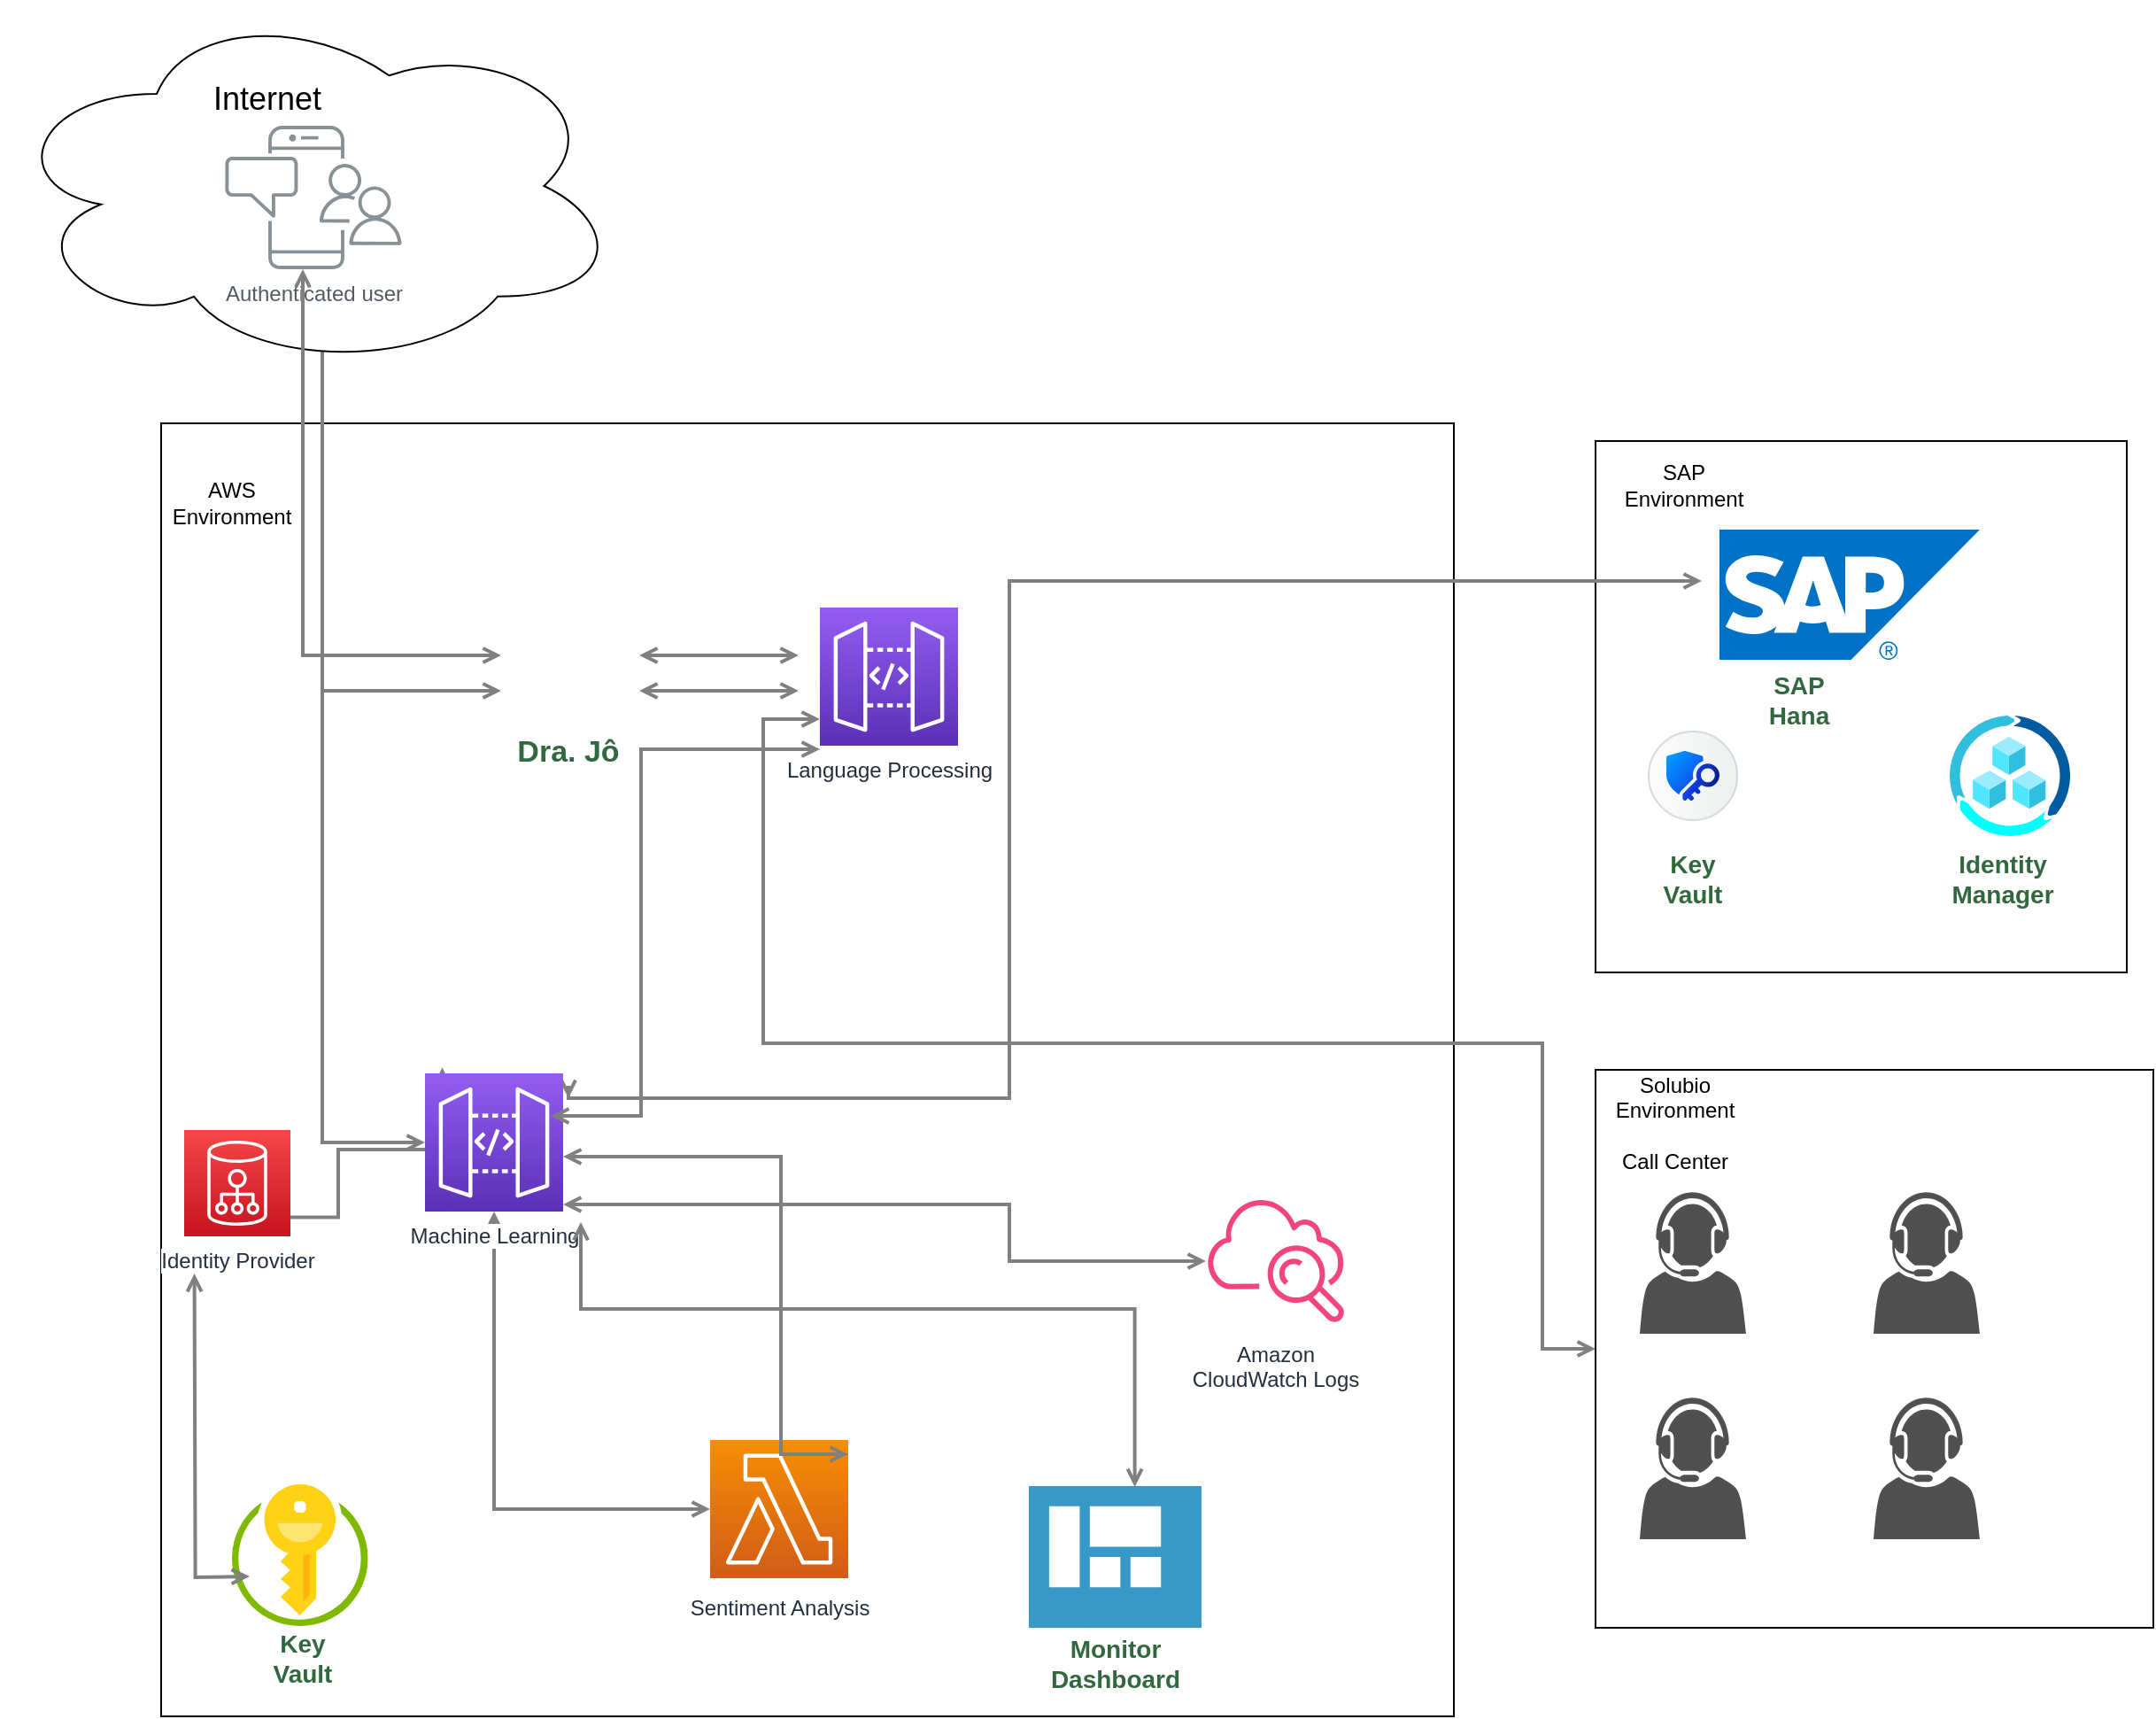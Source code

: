 <mxfile version="24.7.17">
  <diagram name="Page-1" id="j4blABpSN8tZsMcu-d5R">
    <mxGraphModel dx="2441" dy="857" grid="1" gridSize="10" guides="1" tooltips="1" connect="1" arrows="1" fold="1" page="1" pageScale="1" pageWidth="850" pageHeight="1100" math="0" shadow="0">
      <root>
        <mxCell id="0" />
        <mxCell id="1" parent="0" />
        <mxCell id="eUz0X9Jh7BXTnle799m3-12" value="" style="whiteSpace=wrap;html=1;aspect=fixed;" vertex="1" parent="1">
          <mxGeometry x="90" y="673" width="315" height="315" as="geometry" />
        </mxCell>
        <mxCell id="eUz0X9Jh7BXTnle799m3-7" value="" style="whiteSpace=wrap;html=1;aspect=fixed;" vertex="1" parent="1">
          <mxGeometry x="90" y="318" width="300" height="300" as="geometry" />
        </mxCell>
        <mxCell id="eUz0X9Jh7BXTnle799m3-1" value="" style="whiteSpace=wrap;html=1;aspect=fixed;" vertex="1" parent="1">
          <mxGeometry x="-720" y="308" width="730" height="730" as="geometry" />
        </mxCell>
        <mxCell id="xrObmF-BOrGr7ssZuekF-74" style="edgeStyle=orthogonalEdgeStyle;rounded=0;orthogonalLoop=1;jettySize=auto;html=1;startArrow=open;startFill=0;endArrow=open;endFill=0;strokeWidth=2;strokeColor=#808080;" parent="1" edge="1">
          <mxGeometry relative="1" as="geometry">
            <Array as="points">
              <mxPoint x="-620" y="756" />
              <mxPoint x="-620" y="718" />
              <mxPoint x="-561" y="718" />
            </Array>
            <mxPoint x="-670.22" y="756.25" as="sourcePoint" />
            <mxPoint x="-561.22" y="671.709" as="targetPoint" />
          </mxGeometry>
        </mxCell>
        <mxCell id="xrObmF-BOrGr7ssZuekF-76" style="edgeStyle=orthogonalEdgeStyle;rounded=0;orthogonalLoop=1;jettySize=auto;html=1;startArrow=open;startFill=0;endArrow=open;endFill=0;strokeWidth=2;strokeColor=#808080;" parent="1" source="xrObmF-BOrGr7ssZuekF-93" target="xrObmF-BOrGr7ssZuekF-97" edge="1">
          <mxGeometry relative="1" as="geometry">
            <Array as="points">
              <mxPoint x="-629" y="619" />
              <mxPoint x="-629" y="699" />
            </Array>
          </mxGeometry>
        </mxCell>
        <mxCell id="xrObmF-BOrGr7ssZuekF-77" style="edgeStyle=orthogonalEdgeStyle;rounded=0;orthogonalLoop=1;jettySize=auto;html=1;startArrow=open;startFill=0;endArrow=open;endFill=0;strokeWidth=2;strokeColor=#808080;" parent="1" edge="1">
          <mxGeometry relative="1" as="geometry">
            <Array as="points">
              <mxPoint x="-410" y="439" />
              <mxPoint x="-410" y="439" />
            </Array>
            <mxPoint x="-450" y="439" as="sourcePoint" />
            <mxPoint x="-360" y="439" as="targetPoint" />
          </mxGeometry>
        </mxCell>
        <mxCell id="xrObmF-BOrGr7ssZuekF-78" style="edgeStyle=orthogonalEdgeStyle;rounded=0;orthogonalLoop=1;jettySize=auto;html=1;startArrow=open;startFill=0;endArrow=open;endFill=0;strokeWidth=2;strokeColor=#808080;" parent="1" source="xrObmF-BOrGr7ssZuekF-96" target="xrObmF-BOrGr7ssZuekF-97" edge="1">
          <mxGeometry relative="1" as="geometry" />
        </mxCell>
        <mxCell id="xrObmF-BOrGr7ssZuekF-80" style="edgeStyle=orthogonalEdgeStyle;rounded=0;orthogonalLoop=1;jettySize=auto;html=1;startArrow=open;startFill=0;endArrow=open;endFill=0;strokeWidth=2;strokeColor=#808080;" parent="1" edge="1">
          <mxGeometry relative="1" as="geometry">
            <Array as="points">
              <mxPoint x="-490" y="682" />
              <mxPoint x="-490" y="689" />
              <mxPoint x="-241" y="689" />
              <mxPoint x="-241" y="391" />
            </Array>
            <mxPoint x="-490" y="689" as="sourcePoint" />
            <mxPoint x="150" y="397" as="targetPoint" />
          </mxGeometry>
        </mxCell>
        <mxCell id="xrObmF-BOrGr7ssZuekF-86" style="edgeStyle=orthogonalEdgeStyle;rounded=0;orthogonalLoop=1;jettySize=auto;html=1;startArrow=open;startFill=0;endArrow=open;endFill=0;strokeWidth=2;strokeColor=#808080;" parent="1" source="xrObmF-BOrGr7ssZuekF-97" target="xrObmF-BOrGr7ssZuekF-106" edge="1">
          <mxGeometry relative="1" as="geometry">
            <Array as="points">
              <mxPoint x="-241" y="749" />
              <mxPoint x="-241" y="781" />
            </Array>
            <mxPoint x="-470" y="742" as="sourcePoint" />
          </mxGeometry>
        </mxCell>
        <mxCell id="xrObmF-BOrGr7ssZuekF-88" style="edgeStyle=orthogonalEdgeStyle;rounded=0;orthogonalLoop=1;jettySize=auto;html=1;startArrow=open;startFill=0;endArrow=open;endFill=0;strokeWidth=2;strokeColor=#808080;" parent="1" source="xrObmF-BOrGr7ssZuekF-93" edge="1">
          <mxGeometry relative="1" as="geometry">
            <mxPoint x="-670.215" y="599.176" as="sourcePoint" />
            <mxPoint x="-528" y="459" as="targetPoint" />
            <Array as="points">
              <mxPoint x="-629" y="599" />
              <mxPoint x="-629" y="459" />
            </Array>
          </mxGeometry>
        </mxCell>
        <mxCell id="xrObmF-BOrGr7ssZuekF-91" style="edgeStyle=orthogonalEdgeStyle;rounded=0;orthogonalLoop=1;jettySize=auto;html=1;startArrow=open;startFill=0;endArrow=open;endFill=0;strokeWidth=2;strokeColor=#808080;" parent="1" edge="1">
          <mxGeometry relative="1" as="geometry">
            <mxPoint x="-450" y="459" as="sourcePoint" />
            <mxPoint x="-360" y="459" as="targetPoint" />
            <Array as="points">
              <mxPoint x="-410" y="459" />
              <mxPoint x="-410" y="459" />
            </Array>
          </mxGeometry>
        </mxCell>
        <mxCell id="xrObmF-BOrGr7ssZuekF-96" value="Sentiment Analysis" style="outlineConnect=0;fontColor=#232F3E;gradientColor=#F78E04;gradientDirection=north;fillColor=#D05C17;strokeColor=#ffffff;dashed=0;verticalLabelPosition=bottom;verticalAlign=top;align=center;html=1;fontSize=12;fontStyle=0;aspect=fixed;shape=mxgraph.aws4.resourceIcon;resIcon=mxgraph.aws4.lambda;labelBackgroundColor=#ffffff;spacingTop=3;" parent="1" vertex="1">
          <mxGeometry x="-410" y="882" width="78" height="78" as="geometry" />
        </mxCell>
        <mxCell id="xrObmF-BOrGr7ssZuekF-97" value="Machine Learning" style="outlineConnect=0;fontColor=#232F3E;gradientColor=#945DF2;gradientDirection=north;fillColor=#5A30B5;strokeColor=#ffffff;dashed=0;verticalLabelPosition=bottom;verticalAlign=top;align=center;html=1;fontSize=12;fontStyle=0;aspect=fixed;shape=mxgraph.aws4.resourceIcon;resIcon=mxgraph.aws4.api_gateway;labelBackgroundColor=#ffffff;" parent="1" vertex="1">
          <mxGeometry x="-571" y="675" width="78" height="78" as="geometry" />
        </mxCell>
        <mxCell id="xrObmF-BOrGr7ssZuekF-106" value="Amazon&lt;br&gt;CloudWatch Logs&lt;br&gt;" style="outlineConnect=0;fontColor=#232F3E;gradientColor=none;gradientDirection=north;fillColor=#F34482;strokeColor=none;dashed=0;verticalLabelPosition=bottom;verticalAlign=top;align=center;html=1;fontSize=12;fontStyle=0;aspect=fixed;shape=mxgraph.aws4.cloudwatch;labelBackgroundColor=#ffffff;" parent="1" vertex="1">
          <mxGeometry x="-130.0" y="742" width="78" height="78" as="geometry" />
        </mxCell>
        <mxCell id="xrObmF-BOrGr7ssZuekF-156" value="" style="shape=image;html=1;verticalAlign=top;verticalLabelPosition=bottom;labelBackgroundColor=#ffffff;imageAspect=0;aspect=fixed;image=https://cdn1.iconfinder.com/data/icons/logo-s-icon-pack-collection/512/whatsup-128.png" parent="1" vertex="1">
          <mxGeometry x="-520" y="412" width="70" height="70" as="geometry" />
        </mxCell>
        <mxCell id="xrObmF-BOrGr7ssZuekF-158" value="&lt;b&gt;&lt;font style=&quot;font-size: 17px;&quot;&gt;Dra. Jô&lt;/font&gt;&lt;/b&gt;" style="text;align=center;html=1;verticalAlign=middle;whiteSpace=wrap;rounded=0;fontColor=#31683f;" parent="1" vertex="1">
          <mxGeometry x="-520" y="479" width="60" height="30" as="geometry" />
        </mxCell>
        <mxCell id="xrObmF-BOrGr7ssZuekF-159" value="Identity Provider" style="outlineConnect=0;fontColor=#232F3E;gradientColor=#F54749;gradientDirection=north;fillColor=#C7131F;strokeColor=#ffffff;dashed=0;verticalLabelPosition=bottom;verticalAlign=top;align=center;html=1;fontSize=12;fontStyle=0;aspect=fixed;shape=mxgraph.aws4.resourceIcon;resIcon=mxgraph.aws4.cloud_directory;labelBackgroundColor=#ffffff;" parent="1" vertex="1">
          <mxGeometry x="-707" y="707" width="60" height="60" as="geometry" />
        </mxCell>
        <mxCell id="xrObmF-BOrGr7ssZuekF-160" value="Language Processing" style="outlineConnect=0;fontColor=#232F3E;gradientColor=#945DF2;gradientDirection=north;fillColor=#5A30B5;strokeColor=#ffffff;dashed=0;verticalLabelPosition=bottom;verticalAlign=top;align=center;html=1;fontSize=12;fontStyle=0;aspect=fixed;shape=mxgraph.aws4.resourceIcon;resIcon=mxgraph.aws4.api_gateway;labelBackgroundColor=#ffffff;" parent="1" vertex="1">
          <mxGeometry x="-348" y="412" width="78" height="78" as="geometry" />
        </mxCell>
        <mxCell id="xrObmF-BOrGr7ssZuekF-163" style="edgeStyle=orthogonalEdgeStyle;rounded=0;orthogonalLoop=1;jettySize=auto;html=1;startArrow=open;startFill=0;endArrow=open;endFill=0;strokeWidth=2;strokeColor=#808080;" parent="1" edge="1">
          <mxGeometry relative="1" as="geometry">
            <mxPoint x="-332" y="890" as="sourcePoint" />
            <mxPoint x="-493" y="722" as="targetPoint" />
            <Array as="points">
              <mxPoint x="-370" y="890" />
              <mxPoint x="-370" y="722" />
            </Array>
          </mxGeometry>
        </mxCell>
        <mxCell id="xrObmF-BOrGr7ssZuekF-167" style="edgeStyle=orthogonalEdgeStyle;rounded=0;orthogonalLoop=1;jettySize=auto;html=1;startArrow=open;startFill=0;endArrow=open;endFill=0;strokeWidth=2;strokeColor=#808080;" parent="1" edge="1">
          <mxGeometry relative="1" as="geometry">
            <mxPoint x="-500" y="699" as="sourcePoint" />
            <mxPoint x="-348" y="492" as="targetPoint" />
            <Array as="points">
              <mxPoint x="-449" y="699" />
              <mxPoint x="-449" y="492" />
              <mxPoint x="-348" y="492" />
            </Array>
          </mxGeometry>
        </mxCell>
        <mxCell id="xrObmF-BOrGr7ssZuekF-168" value="" style="sketch=0;pointerEvents=1;shadow=0;dashed=0;html=1;strokeColor=none;fillColor=#505050;labelPosition=center;verticalLabelPosition=bottom;verticalAlign=top;outlineConnect=0;align=center;shape=mxgraph.office.users.call_center_agent;" parent="1" vertex="1">
          <mxGeometry x="115" y="742" width="60" height="80" as="geometry" />
        </mxCell>
        <mxCell id="xrObmF-BOrGr7ssZuekF-171" value="" style="image;sketch=0;aspect=fixed;html=1;points=[];align=center;fontSize=12;image=img/lib/mscae/Shared_Dashboard.svg;" parent="1" vertex="1">
          <mxGeometry x="-230" y="908" width="97.56" height="80" as="geometry" />
        </mxCell>
        <mxCell id="xrObmF-BOrGr7ssZuekF-173" value="&lt;b&gt;&lt;font style=&quot;font-size: 14px;&quot;&gt;Monitor Dashboard&lt;/font&gt;&lt;/b&gt;" style="text;align=center;html=1;verticalAlign=middle;whiteSpace=wrap;rounded=0;fontColor=#31683f;" parent="1" vertex="1">
          <mxGeometry x="-211.22" y="993" width="60" height="30" as="geometry" />
        </mxCell>
        <mxCell id="xrObmF-BOrGr7ssZuekF-174" style="edgeStyle=orthogonalEdgeStyle;rounded=0;orthogonalLoop=1;jettySize=auto;html=1;startArrow=open;startFill=0;endArrow=open;endFill=0;strokeWidth=2;strokeColor=#808080;entryX=0.613;entryY=0.007;entryDx=0;entryDy=0;entryPerimeter=0;" parent="1" target="xrObmF-BOrGr7ssZuekF-171" edge="1">
          <mxGeometry relative="1" as="geometry">
            <Array as="points">
              <mxPoint x="-483" y="808" />
              <mxPoint x="-170" y="808" />
            </Array>
            <mxPoint x="-483" y="759" as="sourcePoint" />
            <mxPoint x="-120" y="791" as="targetPoint" />
          </mxGeometry>
        </mxCell>
        <mxCell id="xrObmF-BOrGr7ssZuekF-175" value="" style="image;sketch=0;aspect=fixed;html=1;points=[];align=center;fontSize=12;image=img/lib/mscae/Key_Vaults.svg;" parent="1" vertex="1">
          <mxGeometry x="-680" y="907" width="76.8" height="80" as="geometry" />
        </mxCell>
        <mxCell id="xrObmF-BOrGr7ssZuekF-177" value="&lt;b&gt;&lt;font style=&quot;font-size: 14px;&quot;&gt;Key Vault&lt;/font&gt;&lt;/b&gt;" style="text;align=center;html=1;verticalAlign=middle;whiteSpace=wrap;rounded=0;fontColor=#31683f;" parent="1" vertex="1">
          <mxGeometry x="-670.22" y="990" width="60" height="30" as="geometry" />
        </mxCell>
        <mxCell id="eUz0X9Jh7BXTnle799m3-3" value="AWS Environment" style="text;strokeColor=none;align=center;fillColor=none;html=1;verticalAlign=middle;whiteSpace=wrap;rounded=0;" vertex="1" parent="1">
          <mxGeometry x="-710" y="338" width="60" height="30" as="geometry" />
        </mxCell>
        <mxCell id="eUz0X9Jh7BXTnle799m3-4" style="edgeStyle=orthogonalEdgeStyle;rounded=0;orthogonalLoop=1;jettySize=auto;html=1;startArrow=open;startFill=0;endArrow=open;endFill=0;strokeWidth=2;strokeColor=#808080;" edge="1" parent="1">
          <mxGeometry relative="1" as="geometry">
            <mxPoint x="-670" y="959" as="sourcePoint" />
            <mxPoint x="-701.22" y="788" as="targetPoint" />
          </mxGeometry>
        </mxCell>
        <mxCell id="eUz0X9Jh7BXTnle799m3-6" style="edgeStyle=orthogonalEdgeStyle;rounded=0;orthogonalLoop=1;jettySize=auto;html=1;startArrow=open;startFill=0;endArrow=open;endFill=0;strokeWidth=2;strokeColor=#808080;entryX=0;entryY=0.5;entryDx=0;entryDy=0;" edge="1" parent="1" source="xrObmF-BOrGr7ssZuekF-160" target="eUz0X9Jh7BXTnle799m3-12">
          <mxGeometry relative="1" as="geometry">
            <mxPoint x="-619" y="474.97" as="sourcePoint" />
            <mxPoint x="60" y="828" as="targetPoint" />
            <Array as="points">
              <mxPoint x="-380" y="475" />
              <mxPoint x="-380" y="658" />
              <mxPoint x="60" y="658" />
              <mxPoint x="60" y="831" />
            </Array>
          </mxGeometry>
        </mxCell>
        <mxCell id="eUz0X9Jh7BXTnle799m3-8" value="SAP Environment" style="text;strokeColor=none;align=center;fillColor=none;html=1;verticalAlign=middle;whiteSpace=wrap;rounded=0;" vertex="1" parent="1">
          <mxGeometry x="110" y="328" width="60" height="30" as="geometry" />
        </mxCell>
        <mxCell id="eUz0X9Jh7BXTnle799m3-9" value="" style="shape=mxgraph.sap.icon;labelPosition=center;verticalLabelPosition=bottom;align=center;verticalAlign=top;strokeWidth=1;strokeColor=#D5DADD;fillColor=#EDEFF0;gradientColor=#FCFCFC;gradientDirection=west;aspect=fixed;SAPIcon=SAP_Keystore_Service" vertex="1" parent="1">
          <mxGeometry x="120" y="482" width="50" height="50" as="geometry" />
        </mxCell>
        <mxCell id="eUz0X9Jh7BXTnle799m3-10" value="" style="image;sketch=0;aspect=fixed;html=1;points=[];align=center;fontSize=12;image=img/lib/mscae/SAP_HANA_on_Azure.svg;" vertex="1" parent="1">
          <mxGeometry x="160" y="368" width="147" height="73.5" as="geometry" />
        </mxCell>
        <mxCell id="eUz0X9Jh7BXTnle799m3-15" value="Solubio Environment&lt;div&gt;&lt;br&gt;&lt;/div&gt;&lt;div&gt;Call Center&lt;/div&gt;" style="text;strokeColor=none;align=center;fillColor=none;html=1;verticalAlign=middle;whiteSpace=wrap;rounded=0;" vertex="1" parent="1">
          <mxGeometry x="105" y="688" width="60" height="30" as="geometry" />
        </mxCell>
        <mxCell id="eUz0X9Jh7BXTnle799m3-16" value="" style="sketch=0;pointerEvents=1;shadow=0;dashed=0;html=1;strokeColor=none;fillColor=#505050;labelPosition=center;verticalLabelPosition=bottom;verticalAlign=top;outlineConnect=0;align=center;shape=mxgraph.office.users.call_center_agent;" vertex="1" parent="1">
          <mxGeometry x="247" y="858" width="60" height="80" as="geometry" />
        </mxCell>
        <mxCell id="eUz0X9Jh7BXTnle799m3-17" value="" style="sketch=0;pointerEvents=1;shadow=0;dashed=0;html=1;strokeColor=none;fillColor=#505050;labelPosition=center;verticalLabelPosition=bottom;verticalAlign=top;outlineConnect=0;align=center;shape=mxgraph.office.users.call_center_agent;" vertex="1" parent="1">
          <mxGeometry x="115" y="858" width="60" height="80" as="geometry" />
        </mxCell>
        <mxCell id="eUz0X9Jh7BXTnle799m3-18" value="" style="sketch=0;pointerEvents=1;shadow=0;dashed=0;html=1;strokeColor=none;fillColor=#505050;labelPosition=center;verticalLabelPosition=bottom;verticalAlign=top;outlineConnect=0;align=center;shape=mxgraph.office.users.call_center_agent;" vertex="1" parent="1">
          <mxGeometry x="247" y="742" width="60" height="80" as="geometry" />
        </mxCell>
        <mxCell id="eUz0X9Jh7BXTnle799m3-19" value="" style="ellipse;shape=cloud;whiteSpace=wrap;html=1;" vertex="1" parent="1">
          <mxGeometry x="-810" y="70" width="350" height="208" as="geometry" />
        </mxCell>
        <mxCell id="eUz0X9Jh7BXTnle799m3-20" value="&lt;font style=&quot;font-size: 18px;&quot;&gt;Internet&lt;/font&gt;" style="text;strokeColor=none;align=center;fillColor=none;html=1;verticalAlign=middle;whiteSpace=wrap;rounded=0;" vertex="1" parent="1">
          <mxGeometry x="-690" y="110" width="60" height="30" as="geometry" />
        </mxCell>
        <mxCell id="xrObmF-BOrGr7ssZuekF-93" value="Authenticated user" style="outlineConnect=0;gradientColor=none;fontColor=#545B64;strokeColor=none;fillColor=#879196;dashed=0;verticalLabelPosition=bottom;verticalAlign=top;align=center;html=1;fontSize=12;fontStyle=0;aspect=fixed;shape=mxgraph.aws4.illustration_notification;pointerEvents=1;labelBackgroundColor=#ffffff;" parent="1" vertex="1">
          <mxGeometry x="-684" y="140" width="100" height="81" as="geometry" />
        </mxCell>
        <mxCell id="xrObmF-BOrGr7ssZuekF-75" style="edgeStyle=orthogonalEdgeStyle;rounded=0;orthogonalLoop=1;jettySize=auto;html=1;startArrow=open;startFill=0;endArrow=open;endFill=0;strokeWidth=2;strokeColor=#808080;" parent="1" source="xrObmF-BOrGr7ssZuekF-93" edge="1">
          <mxGeometry relative="1" as="geometry">
            <Array as="points">
              <mxPoint x="-640" y="439" />
            </Array>
            <mxPoint x="-528" y="439" as="targetPoint" />
          </mxGeometry>
        </mxCell>
        <mxCell id="eUz0X9Jh7BXTnle799m3-21" value="&lt;b&gt;&lt;font style=&quot;font-size: 14px;&quot;&gt;Key Vault&lt;/font&gt;&lt;/b&gt;" style="text;align=center;html=1;verticalAlign=middle;whiteSpace=wrap;rounded=0;fontColor=#31683f;" vertex="1" parent="1">
          <mxGeometry x="115" y="550" width="60" height="30" as="geometry" />
        </mxCell>
        <mxCell id="eUz0X9Jh7BXTnle799m3-22" value="" style="image;aspect=fixed;html=1;points=[];align=center;fontSize=12;image=img/lib/azure2/other/Azure_Center_for_SAP.svg;" vertex="1" parent="1">
          <mxGeometry x="290" y="473" width="68" height="68" as="geometry" />
        </mxCell>
        <mxCell id="eUz0X9Jh7BXTnle799m3-23" value="&lt;b&gt;&lt;font style=&quot;font-size: 14px;&quot;&gt;Identity Manager&lt;/font&gt;&lt;/b&gt;" style="text;align=center;html=1;verticalAlign=middle;whiteSpace=wrap;rounded=0;fontColor=#31683f;" vertex="1" parent="1">
          <mxGeometry x="290" y="550" width="60" height="30" as="geometry" />
        </mxCell>
        <mxCell id="eUz0X9Jh7BXTnle799m3-25" value="&lt;b&gt;&lt;font style=&quot;font-size: 14px;&quot;&gt;SAP Hana&lt;/font&gt;&lt;/b&gt;" style="text;align=center;html=1;verticalAlign=middle;whiteSpace=wrap;rounded=0;fontColor=#31683f;" vertex="1" parent="1">
          <mxGeometry x="175" y="449" width="60" height="30" as="geometry" />
        </mxCell>
      </root>
    </mxGraphModel>
  </diagram>
</mxfile>
